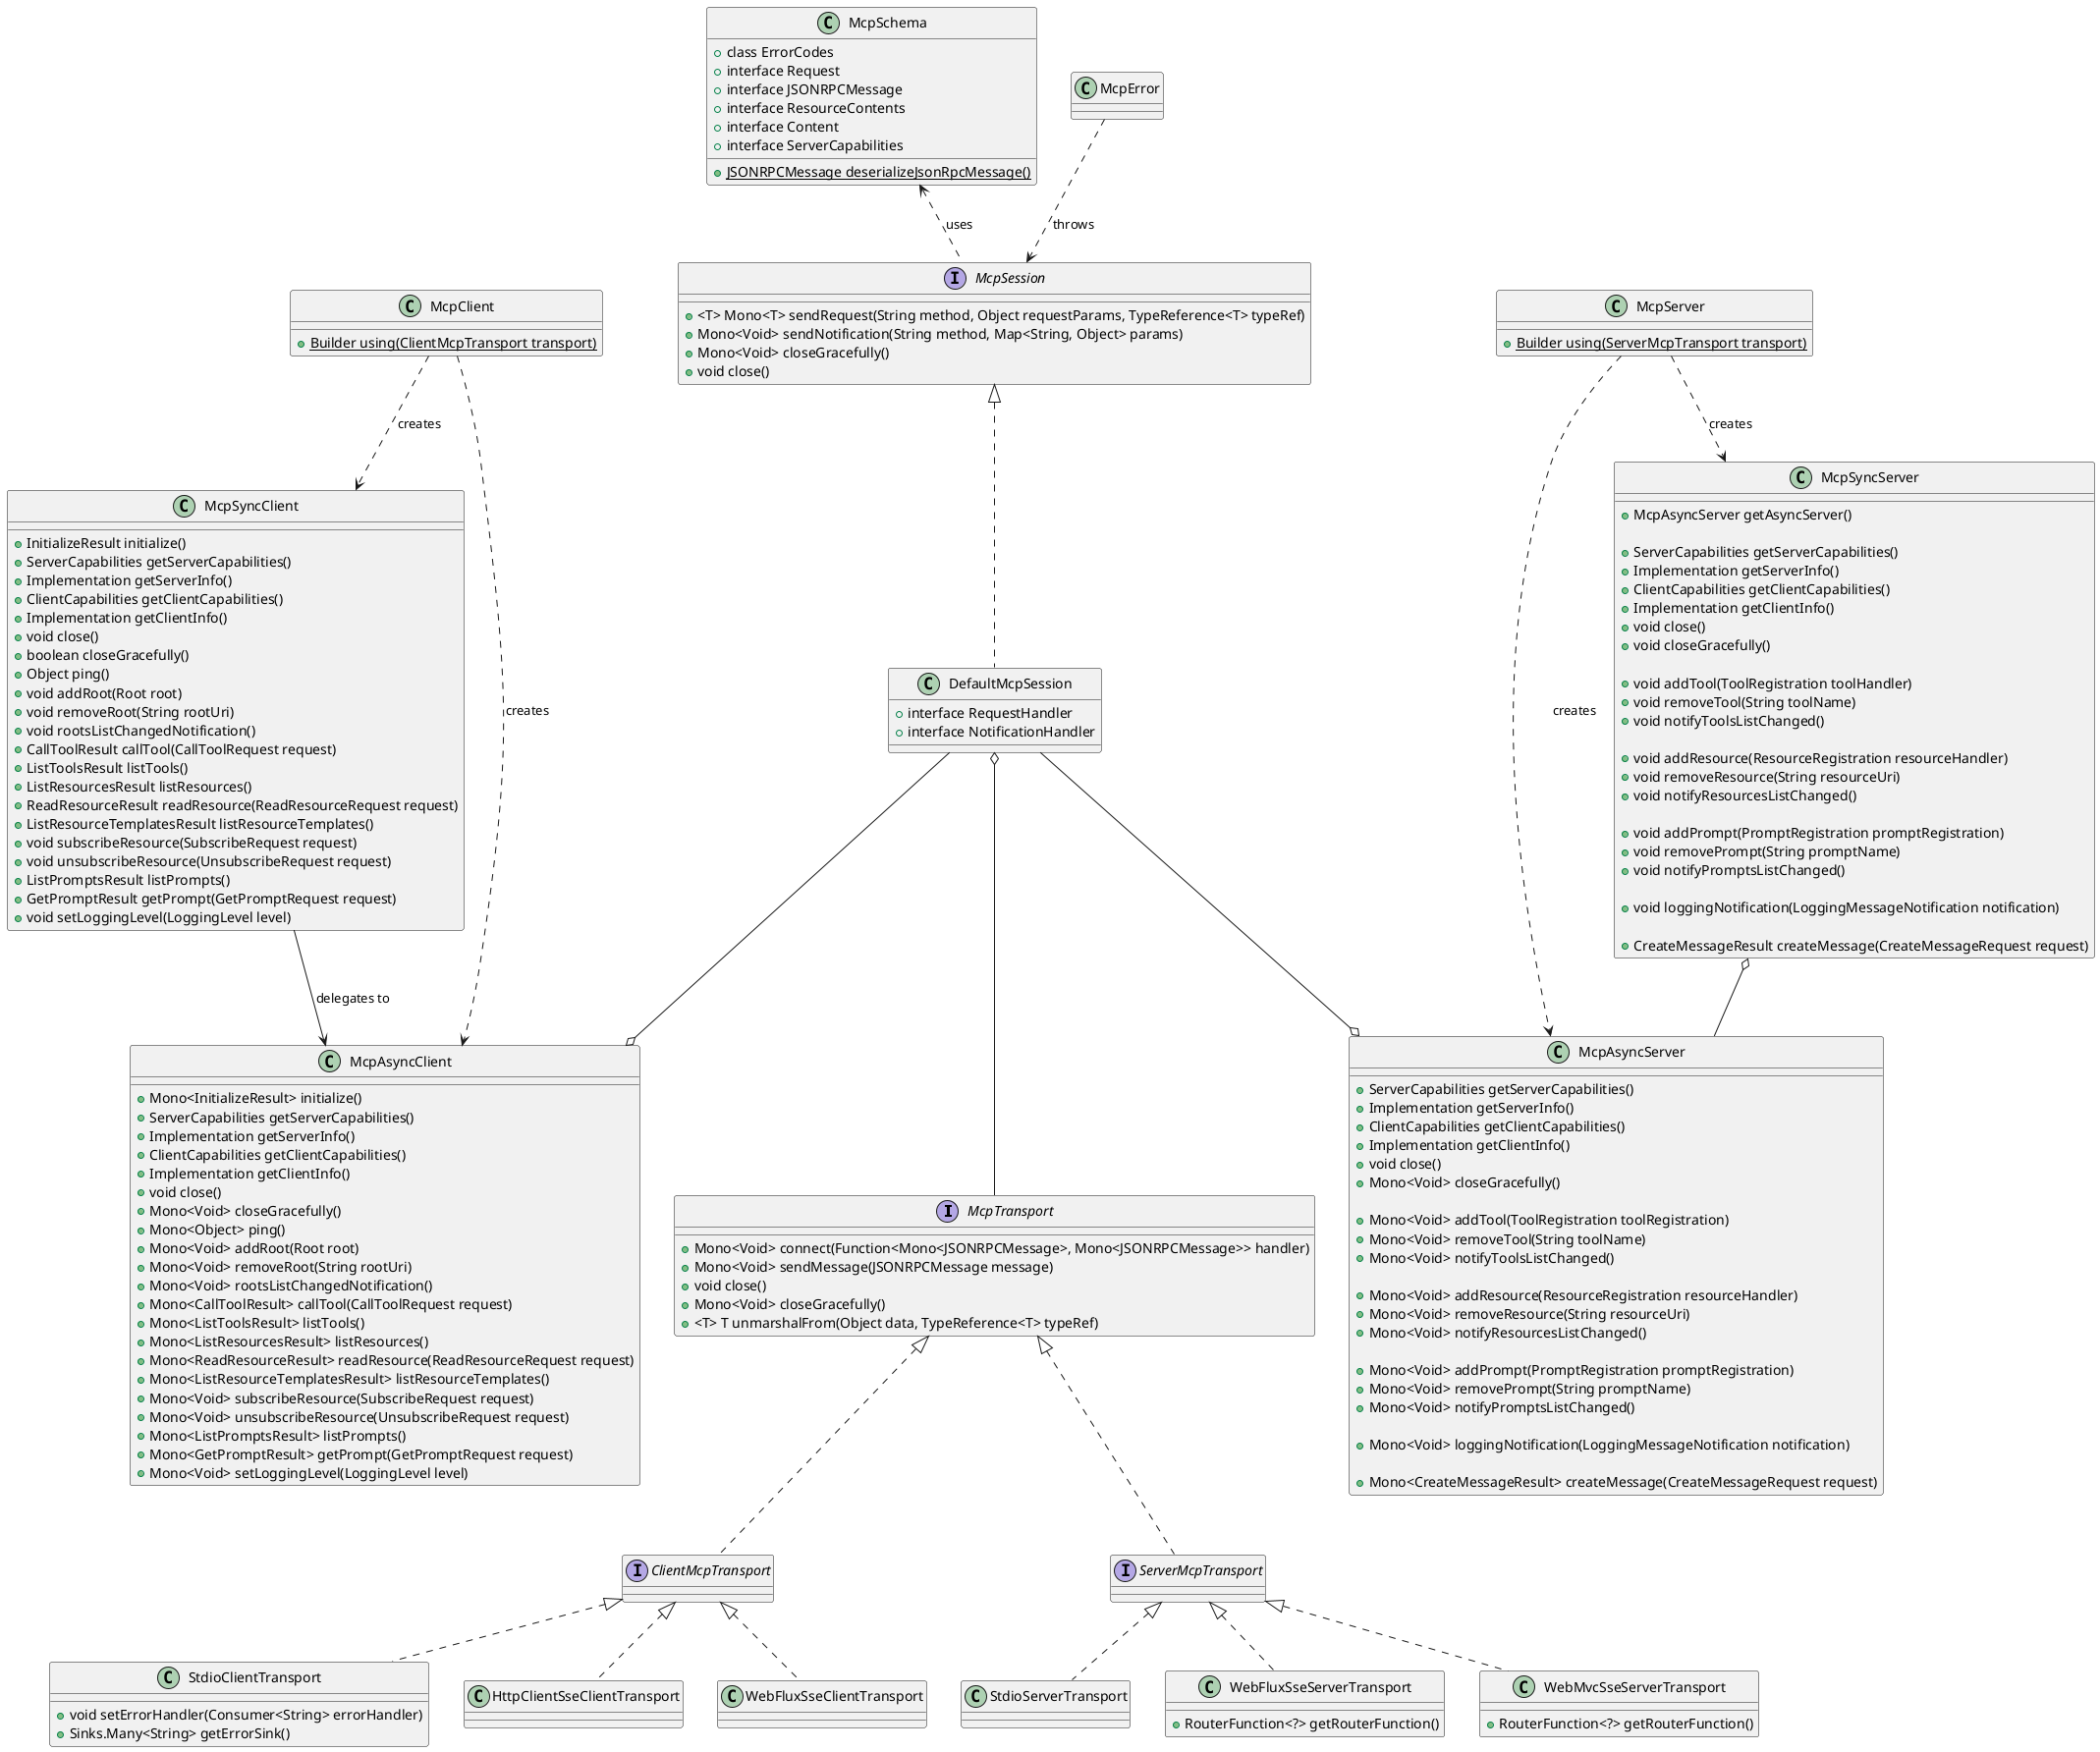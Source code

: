 @startuml Core Components

' Core Interfaces
interface McpTransport {
  +Mono<Void> connect(Function<Mono<JSONRPCMessage>, Mono<JSONRPCMessage>> handler)
  +Mono<Void> sendMessage(JSONRPCMessage message)
  +void close()
  +Mono<Void> closeGracefully()
  +<T> T unmarshalFrom(Object data, TypeReference<T> typeRef)
}

interface McpSession {
  +<T> Mono<T> sendRequest(String method, Object requestParams, TypeReference<T> typeRef)
  +Mono<Void> sendNotification(String method, Map<String, Object> params)
  +Mono<Void> closeGracefully()
  +void close()
}

' Core Implementation Classes
class DefaultMcpSession {
  +interface RequestHandler
  +interface NotificationHandler
}

' Client Classes
class McpClient {
  +{static} Builder using(ClientMcpTransport transport)
}

class McpAsyncClient {
  +Mono<InitializeResult> initialize()
  +ServerCapabilities getServerCapabilities()
  +Implementation getServerInfo()
  +ClientCapabilities getClientCapabilities()
  +Implementation getClientInfo()
  +void close()
  +Mono<Void> closeGracefully()
  +Mono<Object> ping()
  +Mono<Void> addRoot(Root root)
  +Mono<Void> removeRoot(String rootUri)
  +Mono<Void> rootsListChangedNotification()
  +Mono<CallToolResult> callTool(CallToolRequest request)
  +Mono<ListToolsResult> listTools()
  +Mono<ListResourcesResult> listResources()
  +Mono<ReadResourceResult> readResource(ReadResourceRequest request)
  +Mono<ListResourceTemplatesResult> listResourceTemplates()
  +Mono<Void> subscribeResource(SubscribeRequest request)
  +Mono<Void> unsubscribeResource(UnsubscribeRequest request)
  +Mono<ListPromptsResult> listPrompts()
  +Mono<GetPromptResult> getPrompt(GetPromptRequest request)
  +Mono<Void> setLoggingLevel(LoggingLevel level)
}

class McpSyncClient {
  +InitializeResult initialize()
  +ServerCapabilities getServerCapabilities()
  +Implementation getServerInfo()
  +ClientCapabilities getClientCapabilities()
  +Implementation getClientInfo()
  +void close()
  +boolean closeGracefully()
  +Object ping()
  +void addRoot(Root root)
  +void removeRoot(String rootUri)
  +void rootsListChangedNotification()
  +CallToolResult callTool(CallToolRequest request)
  +ListToolsResult listTools()
  +ListResourcesResult listResources()
  +ReadResourceResult readResource(ReadResourceRequest request)
  +ListResourceTemplatesResult listResourceTemplates()
  +void subscribeResource(SubscribeRequest request)
  +void unsubscribeResource(UnsubscribeRequest request)
  +ListPromptsResult listPrompts()
  +GetPromptResult getPrompt(GetPromptRequest request)
  +void setLoggingLevel(LoggingLevel level)
}

' Server Classes
class McpServer {
  +{static} Builder using(ServerMcpTransport transport)
}

class McpAsyncServer {
  
  +ServerCapabilities getServerCapabilities()
  +Implementation getServerInfo()
  +ClientCapabilities getClientCapabilities()
  +Implementation getClientInfo()
  +void close()
  +Mono<Void> closeGracefully()
  
  ' Tool Management
  +Mono<Void> addTool(ToolRegistration toolRegistration)
  +Mono<Void> removeTool(String toolName)
  +Mono<Void> notifyToolsListChanged()
  
  ' Resource Management
  +Mono<Void> addResource(ResourceRegistration resourceHandler)
  +Mono<Void> removeResource(String resourceUri)
  +Mono<Void> notifyResourcesListChanged()
  
  ' Prompt Management
  +Mono<Void> addPrompt(PromptRegistration promptRegistration)
  +Mono<Void> removePrompt(String promptName)
  +Mono<Void> notifyPromptsListChanged()
  
  ' Logging
  +Mono<Void> loggingNotification(LoggingMessageNotification notification)
  
  ' Sampling
  +Mono<CreateMessageResult> createMessage(CreateMessageRequest request)
}

class McpSyncServer {
  +McpAsyncServer getAsyncServer()
  
  +ServerCapabilities getServerCapabilities()
  +Implementation getServerInfo()
  +ClientCapabilities getClientCapabilities()
  +Implementation getClientInfo()
  +void close()
  +void closeGracefully()
  
  ' Tool Management
  +void addTool(ToolRegistration toolHandler)
  +void removeTool(String toolName)
  +void notifyToolsListChanged()
  
  ' Resource Management
  +void addResource(ResourceRegistration resourceHandler)
  +void removeResource(String resourceUri)
  +void notifyResourcesListChanged()
  
  ' Prompt Management
  +void addPrompt(PromptRegistration promptRegistration)
  +void removePrompt(String promptName)
  +void notifyPromptsListChanged()
  
  ' Logging
  +void loggingNotification(LoggingMessageNotification notification)
  
  ' Sampling
  +CreateMessageResult createMessage(CreateMessageRequest request)
}

' Transport Implementations
class StdioClientTransport implements ClientMcpTransport {  
  +void setErrorHandler(Consumer<String> errorHandler)
  +Sinks.Many<String> getErrorSink()
}

class StdioServerTransport implements ServerMcpTransport {
}


class HttpClientSseClientTransport implements ClientMcpTransport {  
}


class WebFluxSseClientTransport implements ClientMcpTransport {
}


class WebFluxSseServerTransport implements ServerMcpTransport {
  +RouterFunction<?> getRouterFunction()
}

class WebMvcSseServerTransport implements ServerMcpTransport {
  +RouterFunction<?> getRouterFunction()
}


' Schema and Error Classes
class McpSchema {
  +class ErrorCodes
  +interface Request
  +interface JSONRPCMessage
  +interface ResourceContents
  +interface Content
  +interface ServerCapabilities
  +{static} JSONRPCMessage deserializeJsonRpcMessage()
}

class McpError {
}

' Relationships
McpTransport <|.. ClientMcpTransport
McpTransport <|.. ServerMcpTransport

McpSession <|.. DefaultMcpSession
DefaultMcpSession --o McpAsyncClient
DefaultMcpSession --o McpAsyncServer

McpClient ..> McpAsyncClient : creates
McpClient ..> McpSyncClient : creates
McpSyncClient --> McpAsyncClient : delegates to

McpServer ..> McpAsyncServer : creates
McpServer ..> McpSyncServer : creates
McpSyncServer o-- McpAsyncServer

DefaultMcpSession o-- McpTransport
McpSchema <.. McpSession : uses
McpError ..> McpSession : throws

@enduml

@startuml Message Flow

package "MCP Schema" {
  interface JSONRPCMessage {
    +String jsonrpc()
  }
  
  interface Request {
  }
  
  class InitializeRequest
  class CallToolRequest
  class ListToolsRequest
  class ListResourcesRequest
  class ReadResourceRequest
  class ListResourceTemplatesRequest
  class ListPromptsRequest
  class GetPromptRequest
}

package "Resource Types" {
  interface ResourceContents {
    +String uri()
    +String mimeType()
  }
  
  class TextResourceContents
  class BlobResourceContents
  
  interface Content {
    +String type()
  }
  
  class TextContent
  class ImageContent
  class EmbeddedResource
  
  interface Annotated {
    +Annotations annotations()
  }
  
  interface PromptOrResourceReference {
    +String type()
  }
  
  class PromptReference
  class ResourceReference
}

JSONRPCMessage <|.. Request
Request <|.. InitializeRequest
Request <|.. CallToolRequest
Request <|.. ListToolsRequest
Request <|.. ListResourcesRequest
Request <|.. ReadResourceRequest
Request <|.. ListResourceTemplatesRequest
Request <|.. ListPromptsRequest
Request <|.. GetPromptRequest

ResourceContents <|.. TextResourceContents
ResourceContents <|.. BlobResourceContents

Content <|.. TextContent
Content <|.. ImageContent
Content <|.. EmbeddedResource

PromptOrResourceReference <|.. PromptReference
PromptOrResourceReference <|.. ResourceReference

@enduml
